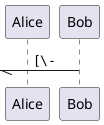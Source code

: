 {
  "sha1": "i782j4jwas25121eh56naq66kopnnhl",
  "insertion": {
    "when": "2024-06-03T18:59:30.408Z",
    "user": "plantuml@gmail.com"
  }
}
@startuml
participant Alice as a
participant Bob   as b

  [\\- b : ""  [\\-""

@enduml
